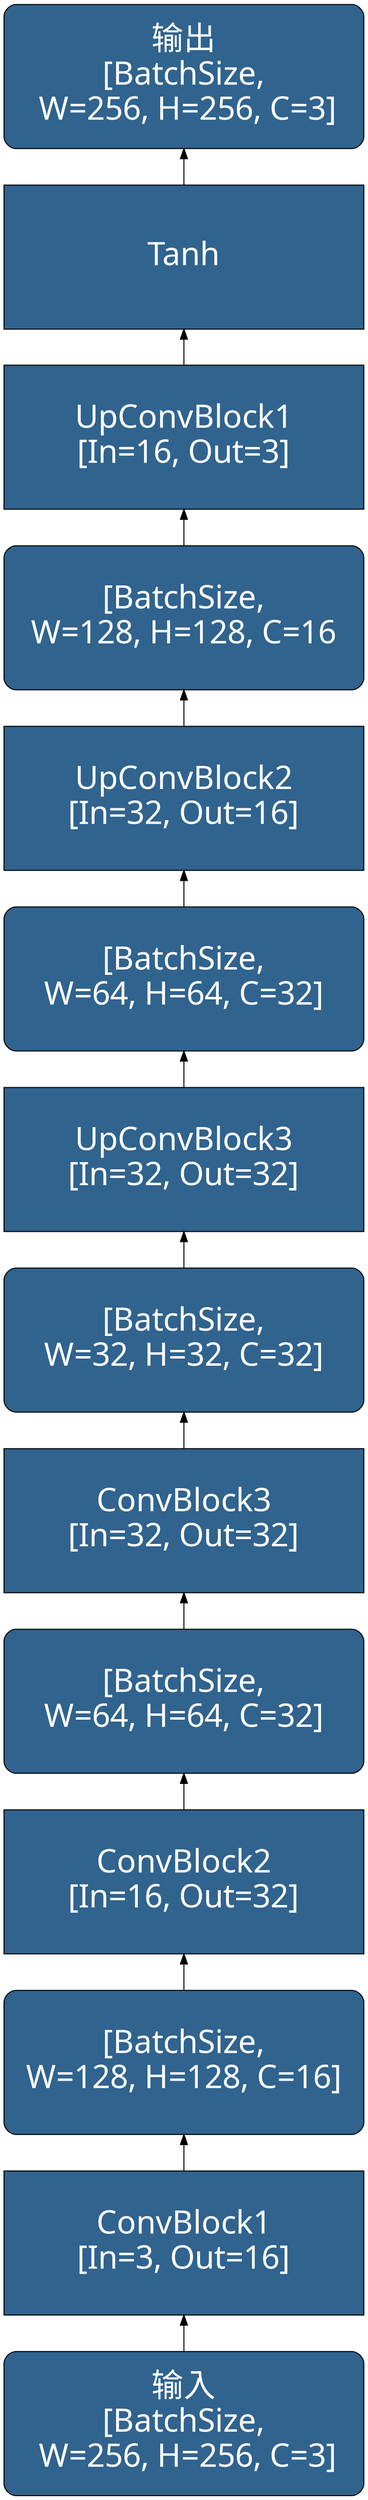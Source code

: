 digraph ConvAutoEncoder {
	rankdir=BT
    node [
		style=filled, 
		color=Black
		fontcolor=White, 
		fillcolor="#30638e", 
		fontname="SimHei",
		fontsize=32,
		width=5, height=2,
		shape="box",
	]
	
	
	inp         [label="输入\n[BatchSize,\n W=256, H=256, C=3]", shape="Mrecord"]
	conv1       [label="ConvBlock1\n[In=3, Out=16]"]
	featmap_e1  [label="[BatchSize,\nW=128, H=128, C=16]", shape="Mrecord"]
	conv2       [label="ConvBlock2\n[In=16, Out=32]"]
	featmap_e2  [label="[BatchSize,\nW=64, H=64, C=32]", shape="Mrecord"]
	conv3       [label="ConvBlock3\n[In=32, Out=32]"]
	featmap_e3  [label="[BatchSize,\nW=32, H=32, C=32]", shape="Mrecord"]
	upconv3     [label="UpConvBlock3\n[In=32, Out=32]"]
	featmap_d2  [label="[BatchSize,\nW=64, H=64, C=32]", shape="Mrecord"]
	upconv2     [label="UpConvBlock2\n[In=32, Out=16]"]
	featmap_d1  [label="[BatchSize,\nW=128, H=128, C=16", shape="Mrecord"]
	upconv1     [label="UpConvBlock1\n[In=16, Out=3]"]
	tanh        [label="Tanh"]
	oup         [label="输出\n[BatchSize,\n W=256, H=256, C=3]", shape="Mrecord"]

	inp -> conv1 -> featmap_e1 -> conv2 -> featmap_e2
        -> conv3 -> featmap_e3 -> upconv3 -> featmap_d2
        -> upconv2 -> featmap_d1 -> upconv1
        -> tanh -> oup 
}